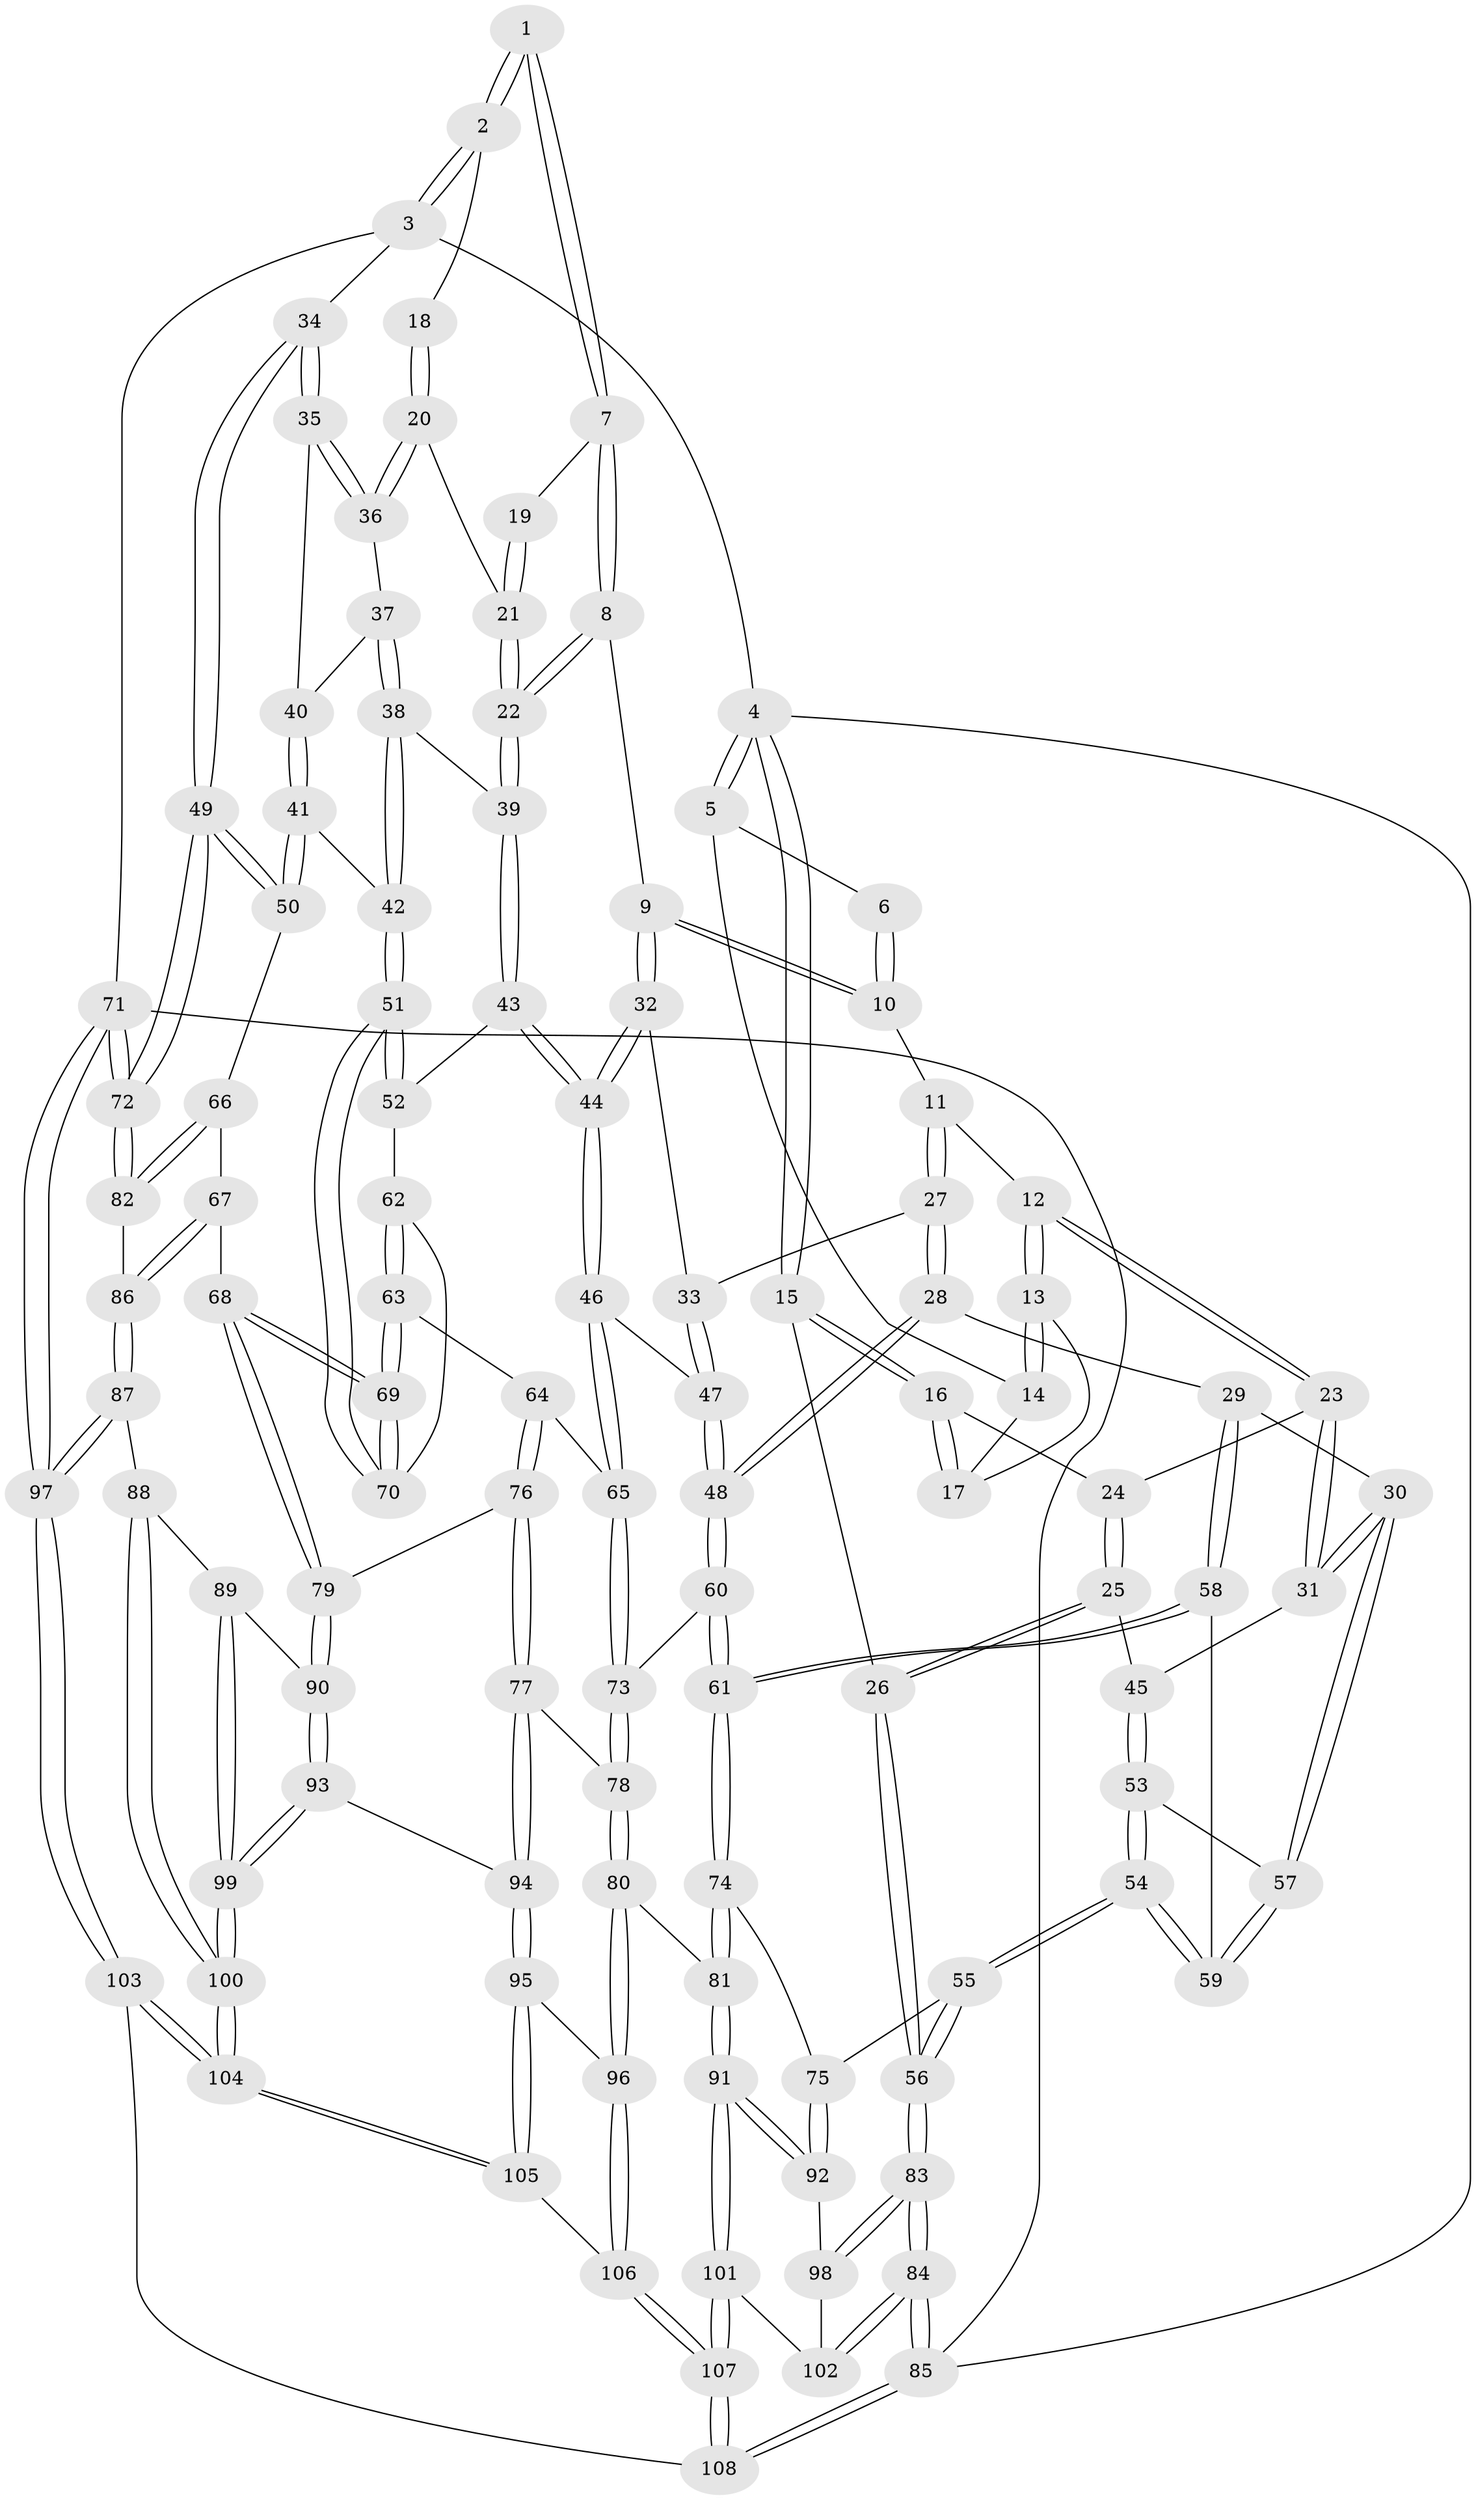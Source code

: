 // Generated by graph-tools (version 1.1) at 2025/51/03/09/25 03:51:02]
// undirected, 108 vertices, 267 edges
graph export_dot {
graph [start="1"]
  node [color=gray90,style=filled];
  1 [pos="+0.5779566990559454+0"];
  2 [pos="+1+0"];
  3 [pos="+1+0"];
  4 [pos="+0+0"];
  5 [pos="+0.19646162061606903+0"];
  6 [pos="+0.2665442970294052+0"];
  7 [pos="+0.5821189957837644+0.06042123201280957"];
  8 [pos="+0.5225401194716597+0.11956944114869313"];
  9 [pos="+0.45968716061830966+0.1474680048324478"];
  10 [pos="+0.3350295346429579+0"];
  11 [pos="+0.278631765471275+0.1574065161036411"];
  12 [pos="+0.19475487993626417+0.13727467096574028"];
  13 [pos="+0.18760788400744516+0.11756592510205963"];
  14 [pos="+0.1802647813894043+0.01272683848343647"];
  15 [pos="+0+0"];
  16 [pos="+0.009457645917826062+0.12467261496874656"];
  17 [pos="+0.05831366497711372+0.11318040510176547"];
  18 [pos="+0.7319876990220142+0.08826575885595034"];
  19 [pos="+0.6358090410000069+0.0824859444712037"];
  20 [pos="+0.7695969564920425+0.16976038718738015"];
  21 [pos="+0.671837355956344+0.21275803902663867"];
  22 [pos="+0.6425581452495929+0.26642272620638563"];
  23 [pos="+0.14607683640637534+0.21261484163511643"];
  24 [pos="+0.014534068948006063+0.1293778647756493"];
  25 [pos="+0.081339623719065+0.30905810265289335"];
  26 [pos="+0+0.3652149646261353"];
  27 [pos="+0.35515668293355573+0.22264748840228668"];
  28 [pos="+0.2777671714139766+0.32613867577034433"];
  29 [pos="+0.2747034125404764+0.32684445817993835"];
  30 [pos="+0.24247028782196298+0.32626163154146764"];
  31 [pos="+0.13969603529351368+0.30116277597277213"];
  32 [pos="+0.4414589879735399+0.17805016167529372"];
  33 [pos="+0.37809760761242195+0.21684342890844993"];
  34 [pos="+1+0"];
  35 [pos="+1+0"];
  36 [pos="+0.7890696964429963+0.18463585548056052"];
  37 [pos="+0.7894065299269066+0.18581313391547133"];
  38 [pos="+0.7910047030406349+0.2714149144492974"];
  39 [pos="+0.6435830776282987+0.29350805397652235"];
  40 [pos="+0.8930373656768064+0.2163668000396309"];
  41 [pos="+0.8694232458526121+0.35428809039094716"];
  42 [pos="+0.8602996684918999+0.35514528148304014"];
  43 [pos="+0.6229745864138952+0.33192254694744217"];
  44 [pos="+0.5646699333753636+0.3468299186030143"];
  45 [pos="+0.12902103614435043+0.30740473159376597"];
  46 [pos="+0.5300216700051188+0.3865178583343073"];
  47 [pos="+0.45837250665354234+0.3950199704755733"];
  48 [pos="+0.38437794391524577+0.44273254491592906"];
  49 [pos="+1+0.38024336343599896"];
  50 [pos="+1+0.3921106871206754"];
  51 [pos="+0.7821614999371501+0.43212856557890933"];
  52 [pos="+0.6554210812835797+0.3664231603817598"];
  53 [pos="+0.1262988013954016+0.39262568880027093"];
  54 [pos="+0.09640869726558186+0.5188802976245626"];
  55 [pos="+0.005142476761780718+0.5785243575130237"];
  56 [pos="+0+0.5936869611573923"];
  57 [pos="+0.19864520035077954+0.44065477182793167"];
  58 [pos="+0.23968922833261613+0.5198733516684386"];
  59 [pos="+0.20274621442100424+0.5093940516625294"];
  60 [pos="+0.37279217967110173+0.5101930095102026"];
  61 [pos="+0.29511440474693884+0.5577790035376702"];
  62 [pos="+0.6400617536297604+0.4735717514775969"];
  63 [pos="+0.5937170778395857+0.5247762999364651"];
  64 [pos="+0.5916737108869393+0.5256899057084938"];
  65 [pos="+0.5531857882696474+0.48352894123851653"];
  66 [pos="+1+0.482012452560543"];
  67 [pos="+0.8593978762578958+0.5748177832301734"];
  68 [pos="+0.7902026698060076+0.5602069311885257"];
  69 [pos="+0.7808603395564531+0.5358714976273287"];
  70 [pos="+0.7763957849320421+0.4772224416952079"];
  71 [pos="+1+1"];
  72 [pos="+1+0.6727931920958978"];
  73 [pos="+0.42225083284118575+0.5404781311450606"];
  74 [pos="+0.28397630176083194+0.6261658060018263"];
  75 [pos="+0.08615668395862316+0.628185770499833"];
  76 [pos="+0.5778952705447787+0.6280567810450084"];
  77 [pos="+0.576998697095378+0.6290096787255193"];
  78 [pos="+0.48939502872133406+0.6381519835381089"];
  79 [pos="+0.7491919868572915+0.6263184704049125"];
  80 [pos="+0.42910794710007627+0.7148045944594145"];
  81 [pos="+0.30373325641517024+0.7171312187364235"];
  82 [pos="+0.9539056685377308+0.6626385891073852"];
  83 [pos="+0+0.761084159000396"];
  84 [pos="+0+1"];
  85 [pos="+0+1"];
  86 [pos="+0.9241984065241913+0.6694943172272528"];
  87 [pos="+0.8965844839084113+0.7447064247795837"];
  88 [pos="+0.827075043663489+0.7374811391442712"];
  89 [pos="+0.824534885130253+0.7365609483402009"];
  90 [pos="+0.7528253199452103+0.6572217638165339"];
  91 [pos="+0.2948635514224315+0.7303003975706673"];
  92 [pos="+0.16563331049257668+0.7362416962695246"];
  93 [pos="+0.6856924417182999+0.7633977198257584"];
  94 [pos="+0.6088136133244387+0.7488080047696463"];
  95 [pos="+0.5718341448710487+0.7936781028988991"];
  96 [pos="+0.4642907261591735+0.7730337558630359"];
  97 [pos="+1+1"];
  98 [pos="+0.14890797101812714+0.758976801303775"];
  99 [pos="+0.7210173091173114+0.8164562963593396"];
  100 [pos="+0.7587676825269779+1"];
  101 [pos="+0.29199260490701906+0.8354852533667324"];
  102 [pos="+0.1277821600084622+0.8706836767809747"];
  103 [pos="+0.783685673396788+1"];
  104 [pos="+0.7633444833440253+1"];
  105 [pos="+0.5753873727693598+0.8286632320405328"];
  106 [pos="+0.41959596938788735+0.9493973858873128"];
  107 [pos="+0.38564277017195203+1"];
  108 [pos="+0.389597183626892+1"];
  1 -- 2;
  1 -- 2;
  1 -- 7;
  1 -- 7;
  2 -- 3;
  2 -- 3;
  2 -- 18;
  3 -- 4;
  3 -- 34;
  3 -- 71;
  4 -- 5;
  4 -- 5;
  4 -- 15;
  4 -- 15;
  4 -- 85;
  5 -- 6;
  5 -- 14;
  6 -- 10;
  6 -- 10;
  7 -- 8;
  7 -- 8;
  7 -- 19;
  8 -- 9;
  8 -- 22;
  8 -- 22;
  9 -- 10;
  9 -- 10;
  9 -- 32;
  9 -- 32;
  10 -- 11;
  11 -- 12;
  11 -- 27;
  11 -- 27;
  12 -- 13;
  12 -- 13;
  12 -- 23;
  12 -- 23;
  13 -- 14;
  13 -- 14;
  13 -- 17;
  14 -- 17;
  15 -- 16;
  15 -- 16;
  15 -- 26;
  16 -- 17;
  16 -- 17;
  16 -- 24;
  18 -- 20;
  18 -- 20;
  19 -- 21;
  19 -- 21;
  20 -- 21;
  20 -- 36;
  20 -- 36;
  21 -- 22;
  21 -- 22;
  22 -- 39;
  22 -- 39;
  23 -- 24;
  23 -- 31;
  23 -- 31;
  24 -- 25;
  24 -- 25;
  25 -- 26;
  25 -- 26;
  25 -- 45;
  26 -- 56;
  26 -- 56;
  27 -- 28;
  27 -- 28;
  27 -- 33;
  28 -- 29;
  28 -- 48;
  28 -- 48;
  29 -- 30;
  29 -- 58;
  29 -- 58;
  30 -- 31;
  30 -- 31;
  30 -- 57;
  30 -- 57;
  31 -- 45;
  32 -- 33;
  32 -- 44;
  32 -- 44;
  33 -- 47;
  33 -- 47;
  34 -- 35;
  34 -- 35;
  34 -- 49;
  34 -- 49;
  35 -- 36;
  35 -- 36;
  35 -- 40;
  36 -- 37;
  37 -- 38;
  37 -- 38;
  37 -- 40;
  38 -- 39;
  38 -- 42;
  38 -- 42;
  39 -- 43;
  39 -- 43;
  40 -- 41;
  40 -- 41;
  41 -- 42;
  41 -- 50;
  41 -- 50;
  42 -- 51;
  42 -- 51;
  43 -- 44;
  43 -- 44;
  43 -- 52;
  44 -- 46;
  44 -- 46;
  45 -- 53;
  45 -- 53;
  46 -- 47;
  46 -- 65;
  46 -- 65;
  47 -- 48;
  47 -- 48;
  48 -- 60;
  48 -- 60;
  49 -- 50;
  49 -- 50;
  49 -- 72;
  49 -- 72;
  50 -- 66;
  51 -- 52;
  51 -- 52;
  51 -- 70;
  51 -- 70;
  52 -- 62;
  53 -- 54;
  53 -- 54;
  53 -- 57;
  54 -- 55;
  54 -- 55;
  54 -- 59;
  54 -- 59;
  55 -- 56;
  55 -- 56;
  55 -- 75;
  56 -- 83;
  56 -- 83;
  57 -- 59;
  57 -- 59;
  58 -- 59;
  58 -- 61;
  58 -- 61;
  60 -- 61;
  60 -- 61;
  60 -- 73;
  61 -- 74;
  61 -- 74;
  62 -- 63;
  62 -- 63;
  62 -- 70;
  63 -- 64;
  63 -- 69;
  63 -- 69;
  64 -- 65;
  64 -- 76;
  64 -- 76;
  65 -- 73;
  65 -- 73;
  66 -- 67;
  66 -- 82;
  66 -- 82;
  67 -- 68;
  67 -- 86;
  67 -- 86;
  68 -- 69;
  68 -- 69;
  68 -- 79;
  68 -- 79;
  69 -- 70;
  69 -- 70;
  71 -- 72;
  71 -- 72;
  71 -- 97;
  71 -- 97;
  71 -- 85;
  72 -- 82;
  72 -- 82;
  73 -- 78;
  73 -- 78;
  74 -- 75;
  74 -- 81;
  74 -- 81;
  75 -- 92;
  75 -- 92;
  76 -- 77;
  76 -- 77;
  76 -- 79;
  77 -- 78;
  77 -- 94;
  77 -- 94;
  78 -- 80;
  78 -- 80;
  79 -- 90;
  79 -- 90;
  80 -- 81;
  80 -- 96;
  80 -- 96;
  81 -- 91;
  81 -- 91;
  82 -- 86;
  83 -- 84;
  83 -- 84;
  83 -- 98;
  83 -- 98;
  84 -- 85;
  84 -- 85;
  84 -- 102;
  84 -- 102;
  85 -- 108;
  85 -- 108;
  86 -- 87;
  86 -- 87;
  87 -- 88;
  87 -- 97;
  87 -- 97;
  88 -- 89;
  88 -- 100;
  88 -- 100;
  89 -- 90;
  89 -- 99;
  89 -- 99;
  90 -- 93;
  90 -- 93;
  91 -- 92;
  91 -- 92;
  91 -- 101;
  91 -- 101;
  92 -- 98;
  93 -- 94;
  93 -- 99;
  93 -- 99;
  94 -- 95;
  94 -- 95;
  95 -- 96;
  95 -- 105;
  95 -- 105;
  96 -- 106;
  96 -- 106;
  97 -- 103;
  97 -- 103;
  98 -- 102;
  99 -- 100;
  99 -- 100;
  100 -- 104;
  100 -- 104;
  101 -- 102;
  101 -- 107;
  101 -- 107;
  103 -- 104;
  103 -- 104;
  103 -- 108;
  104 -- 105;
  104 -- 105;
  105 -- 106;
  106 -- 107;
  106 -- 107;
  107 -- 108;
  107 -- 108;
}
